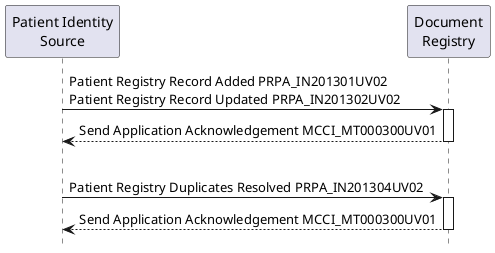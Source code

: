 @startuml
hide footbox

participant "Patient Identity\nSource" as PIS
participant "Document\nRegistry" as REG

PIS -> REG : Patient Registry Record Added PRPA_IN201301UV02 \nPatient Registry Record Updated PRPA_IN201302UV02
activate REG
REG --> PIS : Send Application Acknowledgement MCCI_MT000300UV01
deactivate REG
|||
PIS -> REG : Patient Registry Duplicates Resolved PRPA_IN201304UV02
activate REG
REG --> PIS : Send Application Acknowledgement MCCI_MT000300UV01
deactivate REG

@enduml